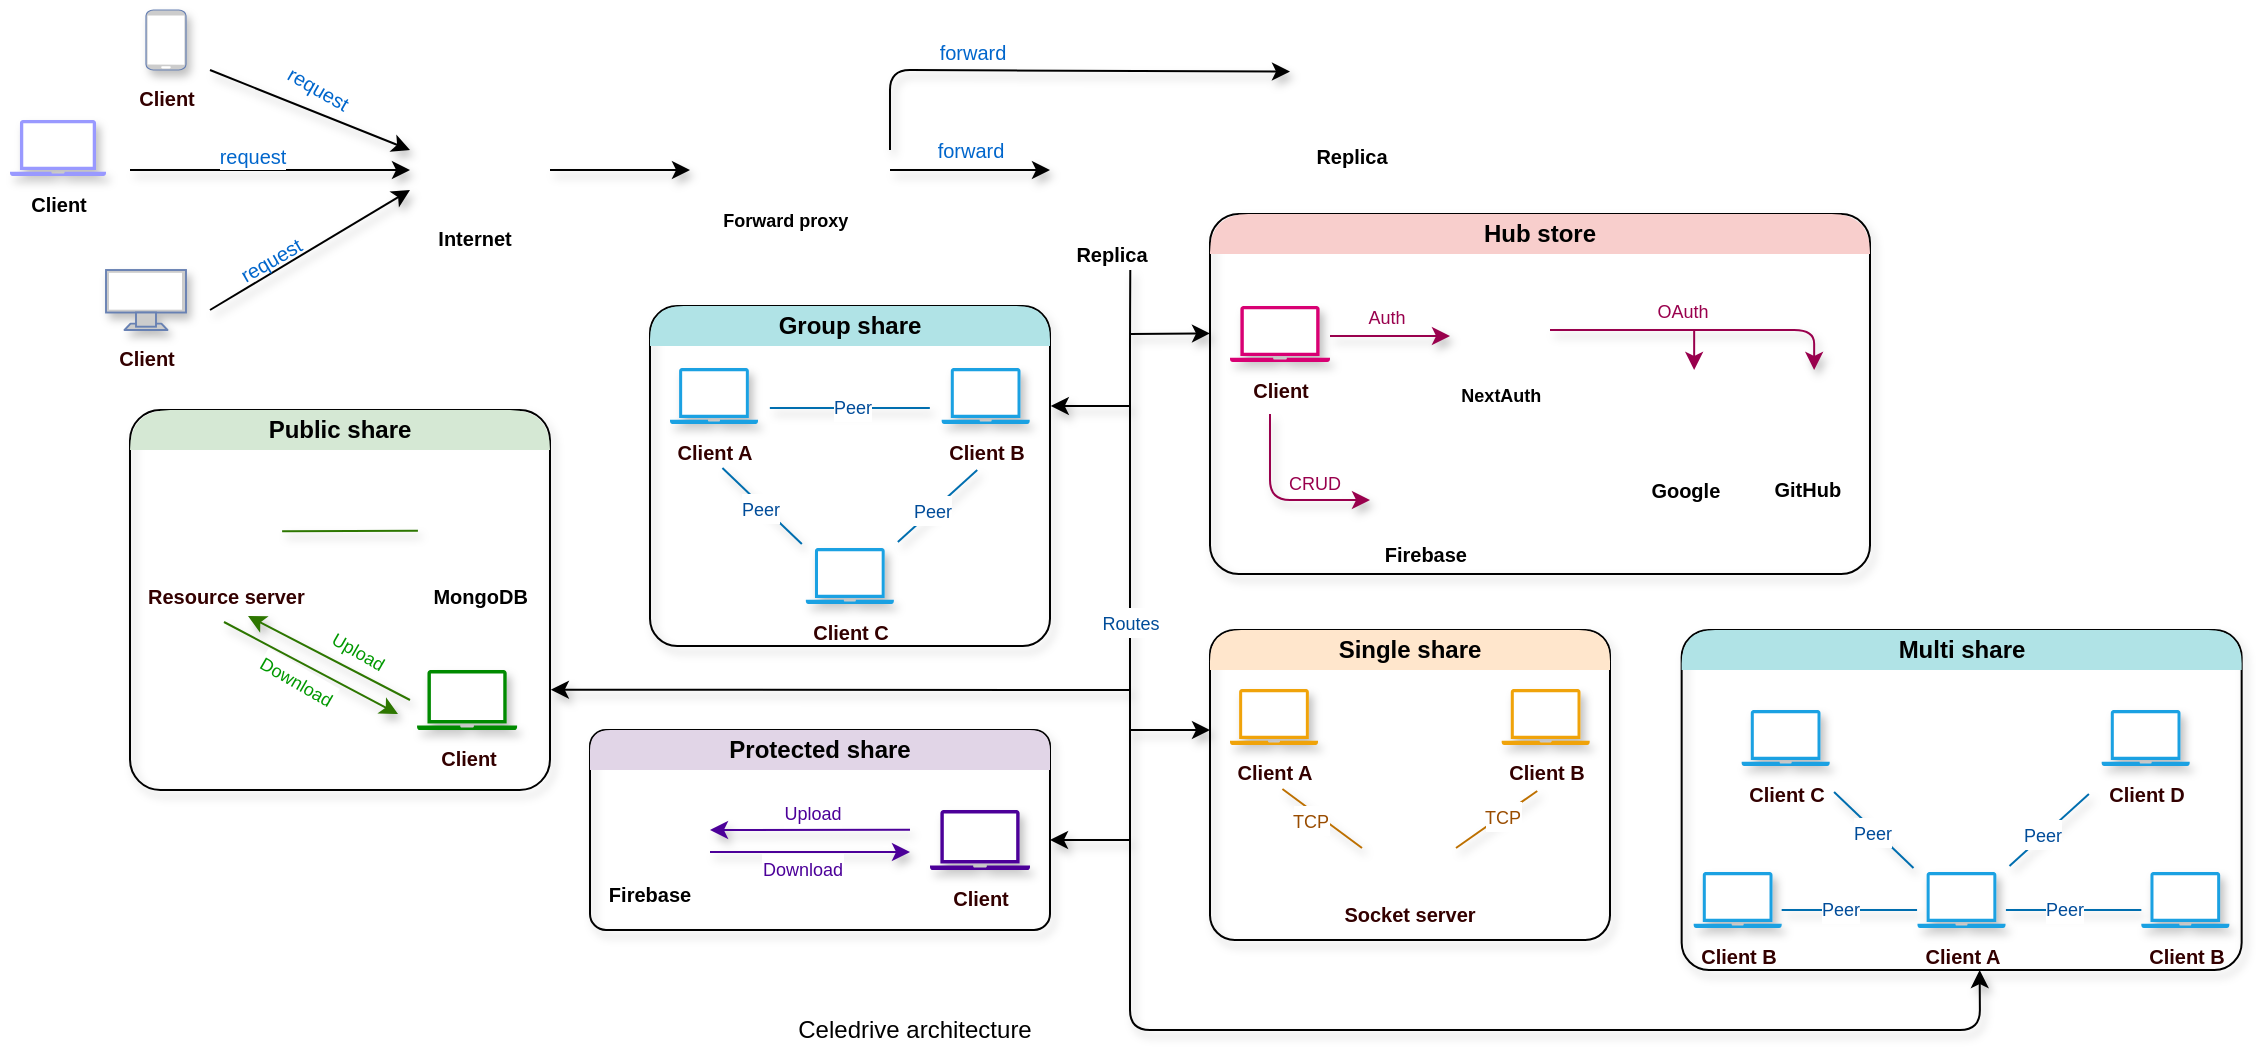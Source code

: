 <mxfile version="24.6.3" type="device">
  <diagram name="Page-1" id="r55egGYTYfPF11YwZ8IX">
    <mxGraphModel dx="1426" dy="785" grid="1" gridSize="10" guides="1" tooltips="1" connect="1" arrows="1" fold="1" page="1" pageScale="1" pageWidth="850" pageHeight="1100" math="0" shadow="0">
      <root>
        <mxCell id="0" />
        <mxCell id="1" parent="0" />
        <mxCell id="8J-j7O59oHdIaS3BFxA8-6" value="&lt;font color=&quot;#330000&quot; style=&quot;font-size: 10px;&quot;&gt;&lt;b&gt;Client&lt;/b&gt;&lt;/font&gt;" style="fontColor=#0066CC;verticalAlign=top;verticalLabelPosition=bottom;labelPosition=center;align=center;html=1;outlineConnect=0;fillColor=#CCCCCC;strokeColor=#6881B3;gradientColor=none;gradientDirection=north;strokeWidth=2;shape=mxgraph.networks.monitor;shadow=1;" parent="1" vertex="1">
          <mxGeometry x="88" y="650" width="40" height="30" as="geometry" />
        </mxCell>
        <mxCell id="8J-j7O59oHdIaS3BFxA8-7" value="" style="endArrow=classic;html=1;rounded=0;shadow=1;" parent="1" edge="1">
          <mxGeometry width="50" height="50" relative="1" as="geometry">
            <mxPoint x="100" y="600" as="sourcePoint" />
            <mxPoint x="240" y="600" as="targetPoint" />
          </mxGeometry>
        </mxCell>
        <mxCell id="8J-j7O59oHdIaS3BFxA8-24" value="&lt;font color=&quot;#0066cc&quot; style=&quot;font-size: 10px;&quot;&gt;request&lt;/font&gt;" style="edgeLabel;html=1;align=center;verticalAlign=middle;resizable=0;points=[];" parent="8J-j7O59oHdIaS3BFxA8-7" vertex="1" connectable="0">
          <mxGeometry x="-0.13" y="7" relative="1" as="geometry">
            <mxPoint as="offset" />
          </mxGeometry>
        </mxCell>
        <mxCell id="8J-j7O59oHdIaS3BFxA8-8" value="&lt;font color=&quot;#330000&quot; style=&quot;font-size: 10px;&quot;&gt;&lt;b&gt;Client&lt;/b&gt;&lt;/font&gt;" style="fontColor=#0066CC;verticalAlign=top;verticalLabelPosition=bottom;labelPosition=center;align=center;html=1;outlineConnect=0;fillColor=#CCCCCC;strokeColor=#6881B3;gradientColor=none;gradientDirection=north;strokeWidth=2;shape=mxgraph.networks.mobile;shadow=1;" parent="1" vertex="1">
          <mxGeometry x="108" y="520" width="20" height="30" as="geometry" />
        </mxCell>
        <mxCell id="8J-j7O59oHdIaS3BFxA8-9" value="" style="endArrow=classic;html=1;rounded=0;shadow=1;" parent="1" edge="1">
          <mxGeometry width="50" height="50" relative="1" as="geometry">
            <mxPoint x="140" y="550" as="sourcePoint" />
            <mxPoint x="240" y="590" as="targetPoint" />
          </mxGeometry>
        </mxCell>
        <mxCell id="8J-j7O59oHdIaS3BFxA8-22" value="&lt;font color=&quot;#0066cc&quot; style=&quot;font-size: 10px;&quot;&gt;request&lt;/font&gt;" style="edgeLabel;html=1;align=center;verticalAlign=middle;resizable=0;points=[];rotation=30;" parent="8J-j7O59oHdIaS3BFxA8-9" vertex="1" connectable="0">
          <mxGeometry x="0.018" y="5" relative="1" as="geometry">
            <mxPoint x="1" y="-7" as="offset" />
          </mxGeometry>
        </mxCell>
        <mxCell id="8J-j7O59oHdIaS3BFxA8-10" value="" style="endArrow=classic;html=1;rounded=0;shadow=1;" parent="1" edge="1">
          <mxGeometry width="50" height="50" relative="1" as="geometry">
            <mxPoint x="140" y="670" as="sourcePoint" />
            <mxPoint x="240" y="610" as="targetPoint" />
          </mxGeometry>
        </mxCell>
        <mxCell id="8J-j7O59oHdIaS3BFxA8-13" value="Internet" style="shape=image;verticalLabelPosition=bottom;labelBackgroundColor=default;verticalAlign=top;aspect=fixed;imageAspect=0;image=https://www.pngkey.com/png/full/450-4500237_internet-icon-world-wide-web-logo-png.png;fontSize=10;fontStyle=1;shadow=1;" parent="1" vertex="1">
          <mxGeometry x="250" y="577" width="45" height="45" as="geometry" />
        </mxCell>
        <mxCell id="8J-j7O59oHdIaS3BFxA8-14" value="" style="endArrow=classic;html=1;rounded=0;shadow=1;" parent="1" edge="1">
          <mxGeometry width="50" height="50" relative="1" as="geometry">
            <mxPoint x="480" y="600" as="sourcePoint" />
            <mxPoint x="560" y="600" as="targetPoint" />
          </mxGeometry>
        </mxCell>
        <mxCell id="8J-j7O59oHdIaS3BFxA8-15" value="" style="endArrow=classic;html=1;rounded=1;shadow=1;entryX=0;entryY=1;entryDx=0;entryDy=0;curved=0;" parent="1" edge="1">
          <mxGeometry width="50" height="50" relative="1" as="geometry">
            <mxPoint x="480" y="590" as="sourcePoint" />
            <mxPoint x="680" y="550.76" as="targetPoint" />
            <Array as="points">
              <mxPoint x="480" y="550" />
            </Array>
          </mxGeometry>
        </mxCell>
        <mxCell id="8J-j7O59oHdIaS3BFxA8-18" value="&lt;font color=&quot;#0066cc&quot; style=&quot;font-size: 10px;&quot;&gt;forward&lt;/font&gt;" style="edgeLabel;html=1;align=center;verticalAlign=middle;resizable=0;points=[];rotation=0;" parent="8J-j7O59oHdIaS3BFxA8-15" vertex="1" connectable="0">
          <mxGeometry x="-0.078" y="-8" relative="1" as="geometry">
            <mxPoint x="-30" y="-18" as="offset" />
          </mxGeometry>
        </mxCell>
        <mxCell id="8J-j7O59oHdIaS3BFxA8-16" value="&lt;font color=&quot;#0066cc&quot; style=&quot;font-size: 10px;&quot;&gt;forward&lt;/font&gt;" style="text;html=1;align=center;verticalAlign=middle;resizable=0;points=[];autosize=1;strokeColor=none;fillColor=none;rotation=0;shadow=1;" parent="1" vertex="1">
          <mxGeometry x="490" y="575" width="60" height="30" as="geometry" />
        </mxCell>
        <mxCell id="8J-j7O59oHdIaS3BFxA8-20" value="Replica" style="shape=image;verticalLabelPosition=bottom;labelBackgroundColor=default;verticalAlign=top;aspect=fixed;imageAspect=0;image=https://img.icons8.com/water-color/100/centralized-network.png;fontSize=10;fontStyle=1;shadow=1;" parent="1" vertex="1">
          <mxGeometry x="680" y="519" width="62" height="62" as="geometry" />
        </mxCell>
        <mxCell id="8J-j7O59oHdIaS3BFxA8-23" value="&lt;font color=&quot;#0066cc&quot; style=&quot;font-size: 10px;&quot;&gt;request&lt;/font&gt;" style="text;html=1;align=center;verticalAlign=middle;resizable=0;points=[];autosize=1;strokeColor=none;fillColor=none;rotation=-30;" parent="1" vertex="1">
          <mxGeometry x="140" y="630" width="60" height="30" as="geometry" />
        </mxCell>
        <mxCell id="8J-j7O59oHdIaS3BFxA8-28" value="" style="endArrow=classic;html=1;rounded=0;shadow=1;" parent="1" edge="1">
          <mxGeometry width="50" height="50" relative="1" as="geometry">
            <mxPoint x="310" y="600" as="sourcePoint" />
            <mxPoint x="380" y="600" as="targetPoint" />
          </mxGeometry>
        </mxCell>
        <mxCell id="8J-j7O59oHdIaS3BFxA8-34" value="&lt;b&gt;&lt;font style=&quot;font-size: 10px;&quot;&gt;Client&lt;/font&gt;&lt;/b&gt;" style="sketch=0;pointerEvents=1;shadow=1;dashed=0;html=1;strokeColor=#9673a6;fillColor=#9999FF;labelPosition=center;verticalLabelPosition=bottom;verticalAlign=top;align=center;outlineConnect=0;shape=mxgraph.veeam2.laptop;rounded=1;fontFamily=Helvetica;fontSize=12;" parent="1" vertex="1">
          <mxGeometry x="40" y="575" width="48" height="28.0" as="geometry" />
        </mxCell>
        <mxCell id="8J-j7O59oHdIaS3BFxA8-55" value="Replica" style="shape=image;verticalLabelPosition=bottom;labelBackgroundColor=default;verticalAlign=top;aspect=fixed;imageAspect=0;image=https://img.icons8.com/water-color/100/centralized-network.png;fontSize=10;fontStyle=1;shadow=1;" parent="1" vertex="1">
          <mxGeometry x="560" y="568" width="62" height="62" as="geometry" />
        </mxCell>
        <mxCell id="8J-j7O59oHdIaS3BFxA8-96" value="" style="group;shadow=1;" parent="1" vertex="1" connectable="0">
          <mxGeometry x="100" y="700" width="220" height="210" as="geometry" />
        </mxCell>
        <mxCell id="8J-j7O59oHdIaS3BFxA8-97" value="" style="rounded=1;whiteSpace=wrap;html=1;strokeColor=default;align=center;verticalAlign=middle;fontFamily=Helvetica;fontSize=12;fontColor=default;fillColor=none;arcSize=8;shadow=1;" parent="8J-j7O59oHdIaS3BFxA8-96" vertex="1">
          <mxGeometry y="20" width="210" height="190" as="geometry" />
        </mxCell>
        <mxCell id="8J-j7O59oHdIaS3BFxA8-98" value="Public share" style="swimlane;whiteSpace=wrap;html=1;rounded=1;dashed=1;strokeColor=none;align=center;verticalAlign=middle;fontFamily=Helvetica;fontSize=12;fillColor=#d5e8d4;arcSize=50;startSize=20;shadow=0;" parent="8J-j7O59oHdIaS3BFxA8-96" vertex="1">
          <mxGeometry y="20" width="210" height="40" as="geometry">
            <mxRectangle width="150" height="30" as="alternateBounds" />
          </mxGeometry>
        </mxCell>
        <mxCell id="8J-j7O59oHdIaS3BFxA8-100" value="Resource server" style="shape=image;verticalLabelPosition=bottom;labelBackgroundColor=default;verticalAlign=top;aspect=fixed;imageAspect=0;image=https://cdn.freebiesupply.com/logos/large/2x/nodejs-icon-logo-png-transparent.png;shadow=1;fontStyle=1;fontSize=10;fontColor=#330000;" parent="8J-j7O59oHdIaS3BFxA8-96" vertex="1">
          <mxGeometry x="29.998" y="60.96" width="36.375" height="40.042" as="geometry" />
        </mxCell>
        <mxCell id="8J-j7O59oHdIaS3BFxA8-120" value="MongoDB" style="shape=image;verticalLabelPosition=bottom;labelBackgroundColor=default;verticalAlign=top;aspect=fixed;imageAspect=0;image=https://logicabeans.com/wp-content/uploads/2022/08/MongoDB.png;shadow=1;fontStyle=1;fontSize=10;" parent="8J-j7O59oHdIaS3BFxA8-96" vertex="1">
          <mxGeometry x="157.08" y="60.48" width="36.46" height="40.52" as="geometry" />
        </mxCell>
        <mxCell id="8J-j7O59oHdIaS3BFxA8-102" value="" style="endArrow=none;html=1;rounded=0;fontFamily=Helvetica;fontSize=12;fontColor=default;fillColor=#60a917;strokeColor=#2D7600;shadow=1;startArrow=classic;startFill=1;" parent="8J-j7O59oHdIaS3BFxA8-96" edge="1">
          <mxGeometry width="50" height="50" relative="1" as="geometry">
            <mxPoint x="134" y="172" as="sourcePoint" />
            <mxPoint x="47" y="126" as="targetPoint" />
          </mxGeometry>
        </mxCell>
        <mxCell id="8J-j7O59oHdIaS3BFxA8-103" value="&lt;font color=&quot;#009900&quot; style=&quot;font-size: 9px;&quot;&gt;Download&lt;/font&gt;" style="edgeLabel;html=1;align=center;verticalAlign=middle;resizable=0;points=[];rounded=1;dashed=1;strokeColor=default;fontFamily=Helvetica;fontSize=12;fontColor=default;fillColor=none;rotation=30;" parent="8J-j7O59oHdIaS3BFxA8-102" vertex="1" connectable="0">
          <mxGeometry x="0.123" relative="1" as="geometry">
            <mxPoint x="-2" y="9" as="offset" />
          </mxGeometry>
        </mxCell>
        <mxCell id="8J-j7O59oHdIaS3BFxA8-101" value="&lt;font color=&quot;#330000&quot; style=&quot;font-size: 10px;&quot;&gt;&lt;b&gt;Client&lt;/b&gt;&lt;/font&gt;" style="sketch=0;pointerEvents=1;shadow=1;html=1;strokeColor=#005700;fillColor=#008a00;labelPosition=center;verticalLabelPosition=bottom;verticalAlign=top;align=center;outlineConnect=0;shape=mxgraph.veeam2.laptop;rounded=1;fontFamily=Helvetica;fontSize=12;fontColor=#ffffff;" parent="8J-j7O59oHdIaS3BFxA8-96" vertex="1">
          <mxGeometry x="143.54" y="150" width="50" height="30" as="geometry" />
        </mxCell>
        <mxCell id="8J-j7O59oHdIaS3BFxA8-123" value="" style="endArrow=classic;html=1;rounded=0;fontFamily=Helvetica;fontSize=12;fontColor=default;fillColor=#60a917;strokeColor=#2D7600;shadow=1;endFill=1;" parent="8J-j7O59oHdIaS3BFxA8-96" edge="1">
          <mxGeometry width="50" height="50" relative="1" as="geometry">
            <mxPoint x="140" y="165" as="sourcePoint" />
            <mxPoint x="59" y="123" as="targetPoint" />
          </mxGeometry>
        </mxCell>
        <mxCell id="8J-j7O59oHdIaS3BFxA8-125" value="&lt;font style=&quot;font-size: 9px;&quot; color=&quot;#009900&quot;&gt;Upload&lt;/font&gt;" style="edgeLabel;html=1;align=center;verticalAlign=middle;resizable=0;points=[];rounded=1;dashed=1;strokeColor=default;fontFamily=Helvetica;fontSize=12;fontColor=default;fillColor=none;rotation=30;" parent="8J-j7O59oHdIaS3BFxA8-123" vertex="1" connectable="0">
          <mxGeometry x="0.119" y="-5" relative="1" as="geometry">
            <mxPoint x="17" y="3" as="offset" />
          </mxGeometry>
        </mxCell>
        <mxCell id="8J-j7O59oHdIaS3BFxA8-104" value="" style="endArrow=none;html=1;rounded=0;fontFamily=Helvetica;fontSize=12;fontColor=default;fillColor=#60a917;strokeColor=#2D7600;shadow=1;" parent="8J-j7O59oHdIaS3BFxA8-96" edge="1">
          <mxGeometry width="50" height="50" relative="1" as="geometry">
            <mxPoint x="76.05" y="80.6" as="sourcePoint" />
            <mxPoint x="143.96" y="80.32" as="targetPoint" />
            <Array as="points" />
          </mxGeometry>
        </mxCell>
        <mxCell id="8J-j7O59oHdIaS3BFxA8-87" value="" style="rounded=1;whiteSpace=wrap;html=1;strokeColor=default;align=center;verticalAlign=middle;fontFamily=Helvetica;fontSize=12;fontColor=default;fillColor=none;arcSize=8;shadow=1;" parent="1" vertex="1">
          <mxGeometry x="640" y="622" width="330" height="180" as="geometry" />
        </mxCell>
        <mxCell id="8J-j7O59oHdIaS3BFxA8-88" value="Hub store" style="swimlane;whiteSpace=wrap;html=1;rounded=1;dashed=1;strokeColor=none;align=center;verticalAlign=middle;fontFamily=Helvetica;fontSize=12;fillColor=#f8cecc;arcSize=32;startSize=20;shadow=0;" parent="1" vertex="1">
          <mxGeometry x="640" y="622" width="330" height="40" as="geometry">
            <mxRectangle width="150" height="30" as="alternateBounds" />
          </mxGeometry>
        </mxCell>
        <mxCell id="8J-j7O59oHdIaS3BFxA8-89" value="&lt;font color=&quot;#330000&quot; style=&quot;font-size: 10px;&quot;&gt;&lt;b&gt;Client&lt;/b&gt;&lt;/font&gt;" style="sketch=0;pointerEvents=1;shadow=1;dashed=0;html=1;strokeColor=#A50040;fillColor=#d80073;labelPosition=center;verticalLabelPosition=bottom;verticalAlign=top;align=center;outlineConnect=0;shape=mxgraph.veeam2.laptop;rounded=1;fontFamily=Helvetica;fontSize=12;fontColor=#ffffff;" parent="1" vertex="1">
          <mxGeometry x="650" y="668" width="50" height="28" as="geometry" />
        </mxCell>
        <mxCell id="8J-j7O59oHdIaS3BFxA8-48" value="" style="rounded=1;whiteSpace=wrap;html=1;strokeColor=default;align=center;verticalAlign=middle;fontFamily=Helvetica;fontSize=12;fontColor=default;fillColor=none;arcSize=8;shadow=1;" parent="1" vertex="1">
          <mxGeometry x="360" y="668" width="200" height="170" as="geometry" />
        </mxCell>
        <mxCell id="8J-j7O59oHdIaS3BFxA8-49" value="Group share" style="swimlane;whiteSpace=wrap;html=1;rounded=1;dashed=1;strokeColor=none;align=center;verticalAlign=middle;fontFamily=Helvetica;fontSize=12;fillColor=#b0e3e6;arcSize=28;startSize=20;shadow=0;" parent="1" vertex="1">
          <mxGeometry x="360" y="668" width="200" height="40" as="geometry" />
        </mxCell>
        <mxCell id="8J-j7O59oHdIaS3BFxA8-50" value="&lt;font color=&quot;#330000&quot; style=&quot;font-size: 10px;&quot;&gt;&lt;b&gt;Client A&lt;/b&gt;&lt;/font&gt;" style="sketch=0;pointerEvents=1;shadow=1;dashed=0;html=1;strokeColor=#006EAF;fillColor=#1ba1e2;labelPosition=center;verticalLabelPosition=bottom;verticalAlign=top;align=center;outlineConnect=0;shape=mxgraph.veeam2.laptop;rounded=1;fontFamily=Helvetica;fontSize=12;fontColor=#ffffff;" parent="1" vertex="1">
          <mxGeometry x="370" y="699" width="44" height="28.0" as="geometry" />
        </mxCell>
        <mxCell id="8J-j7O59oHdIaS3BFxA8-52" value="&lt;font color=&quot;#330000&quot; style=&quot;font-size: 10px;&quot;&gt;&lt;b style=&quot;&quot;&gt;Client B&lt;/b&gt;&lt;/font&gt;" style="sketch=0;pointerEvents=1;shadow=1;html=1;strokeColor=#006EAF;fillColor=#1ba1e2;labelPosition=center;verticalLabelPosition=bottom;verticalAlign=top;align=center;outlineConnect=0;shape=mxgraph.veeam2.laptop;rounded=1;fontFamily=Helvetica;fontSize=12;fontColor=#ffffff;" parent="1" vertex="1">
          <mxGeometry x="505.833" y="699" width="44" height="28.0" as="geometry" />
        </mxCell>
        <mxCell id="8J-j7O59oHdIaS3BFxA8-53" value="" style="endArrow=none;html=1;rounded=0;fontFamily=Helvetica;fontSize=12;fontColor=default;fillColor=#1ba1e2;strokeColor=#006EAF;shadow=1;" parent="1" edge="1">
          <mxGeometry width="50" height="50" relative="1" as="geometry">
            <mxPoint x="483.92" y="786" as="sourcePoint" />
            <mxPoint x="523.627" y="750" as="targetPoint" />
          </mxGeometry>
        </mxCell>
        <mxCell id="8J-j7O59oHdIaS3BFxA8-68" value="&lt;font color=&quot;#004c99&quot; style=&quot;font-size: 9px;&quot;&gt;Peer&lt;/font&gt;" style="edgeLabel;html=1;align=center;verticalAlign=middle;resizable=0;points=[];rounded=1;dashed=1;strokeColor=default;fontFamily=Helvetica;fontSize=12;fontColor=default;fillColor=none;" parent="8J-j7O59oHdIaS3BFxA8-53" vertex="1" connectable="0">
          <mxGeometry x="-0.137" y="1" relative="1" as="geometry">
            <mxPoint as="offset" />
          </mxGeometry>
        </mxCell>
        <mxCell id="8J-j7O59oHdIaS3BFxA8-54" value="" style="endArrow=none;html=1;rounded=0;fontFamily=Helvetica;fontSize=12;fontColor=default;fillColor=#1ba1e2;strokeColor=#006EAF;shadow=1;" parent="1" edge="1">
          <mxGeometry width="50" height="50" relative="1" as="geometry">
            <mxPoint x="435.92" y="787" as="sourcePoint" />
            <mxPoint x="396.21" y="749" as="targetPoint" />
          </mxGeometry>
        </mxCell>
        <mxCell id="8J-j7O59oHdIaS3BFxA8-67" value="&lt;font color=&quot;#004c99&quot; style=&quot;font-size: 9px;&quot;&gt;Peer&lt;/font&gt;" style="edgeLabel;html=1;align=center;verticalAlign=middle;resizable=0;points=[];rounded=1;dashed=1;strokeColor=default;fontFamily=Helvetica;fontSize=12;fontColor=default;fillColor=none;" parent="8J-j7O59oHdIaS3BFxA8-54" vertex="1" connectable="0">
          <mxGeometry x="0.023" y="1" relative="1" as="geometry">
            <mxPoint as="offset" />
          </mxGeometry>
        </mxCell>
        <mxCell id="8J-j7O59oHdIaS3BFxA8-61" value="&lt;font color=&quot;#330000&quot; style=&quot;font-size: 10px;&quot;&gt;&lt;b&gt;Client C&lt;/b&gt;&lt;/font&gt;" style="sketch=0;pointerEvents=1;shadow=1;dashed=0;html=1;strokeColor=#006EAF;fillColor=#1ba1e2;labelPosition=center;verticalLabelPosition=bottom;verticalAlign=top;align=center;outlineConnect=0;shape=mxgraph.veeam2.laptop;rounded=1;fontFamily=Helvetica;fontSize=12;fontColor=#ffffff;" parent="1" vertex="1">
          <mxGeometry x="437.92" y="789" width="44" height="28.0" as="geometry" />
        </mxCell>
        <mxCell id="8J-j7O59oHdIaS3BFxA8-62" value="" style="endArrow=none;html=1;rounded=0;fontFamily=Helvetica;fontSize=12;fontColor=default;fillColor=#1ba1e2;strokeColor=#006EAF;shadow=1;" parent="1" edge="1">
          <mxGeometry width="50" height="50" relative="1" as="geometry">
            <mxPoint x="499.92" y="719" as="sourcePoint" />
            <mxPoint x="419.92" y="719" as="targetPoint" />
          </mxGeometry>
        </mxCell>
        <mxCell id="8J-j7O59oHdIaS3BFxA8-69" value="" style="edgeLabel;html=1;align=center;verticalAlign=middle;resizable=0;points=[];rounded=1;dashed=1;strokeColor=default;fontFamily=Helvetica;fontSize=12;fontColor=default;fillColor=none;" parent="8J-j7O59oHdIaS3BFxA8-62" vertex="1" connectable="0">
          <mxGeometry x="-0.011" y="-1" relative="1" as="geometry">
            <mxPoint as="offset" />
          </mxGeometry>
        </mxCell>
        <mxCell id="8J-j7O59oHdIaS3BFxA8-70" value="&lt;font color=&quot;#004c99&quot; style=&quot;font-size: 9px;&quot;&gt;Peer&lt;/font&gt;" style="edgeLabel;html=1;align=center;verticalAlign=middle;resizable=0;points=[];rounded=1;dashed=1;strokeColor=default;fontFamily=Helvetica;fontSize=12;fontColor=default;fillColor=none;" parent="8J-j7O59oHdIaS3BFxA8-62" vertex="1" connectable="0">
          <mxGeometry x="-0.063" y="-1" relative="1" as="geometry">
            <mxPoint x="-2" as="offset" />
          </mxGeometry>
        </mxCell>
        <mxCell id="8J-j7O59oHdIaS3BFxA8-165" value="" style="edgeLabel;html=1;align=center;verticalAlign=middle;resizable=0;points=[];rounded=1;dashed=1;strokeColor=default;fontFamily=Helvetica;fontSize=12;fontColor=default;fillColor=none;" parent="8J-j7O59oHdIaS3BFxA8-62" vertex="1" connectable="0">
          <mxGeometry x="0.055" y="-1" relative="1" as="geometry">
            <mxPoint as="offset" />
          </mxGeometry>
        </mxCell>
        <mxCell id="8J-j7O59oHdIaS3BFxA8-139" value="" style="endArrow=classic;html=1;rounded=1;fontFamily=Helvetica;fontSize=12;fontColor=default;curved=0;shadow=1;entryX=0.5;entryY=1;entryDx=0;entryDy=0;" parent="1" edge="1">
          <mxGeometry width="50" height="50" relative="1" as="geometry">
            <mxPoint x="600.14" y="650" as="sourcePoint" />
            <mxPoint x="1024.83" y="1000" as="targetPoint" />
            <Array as="points">
              <mxPoint x="600" y="680" />
              <mxPoint x="600" y="1030" />
              <mxPoint x="1025" y="1030" />
            </Array>
          </mxGeometry>
        </mxCell>
        <mxCell id="8J-j7O59oHdIaS3BFxA8-142" value="&lt;font color=&quot;#004c99&quot; style=&quot;font-size: 9px;&quot;&gt;Routes&lt;/font&gt;" style="edgeLabel;html=1;align=center;verticalAlign=middle;resizable=0;points=[];rounded=1;dashed=1;strokeColor=default;fontFamily=Helvetica;fontSize=12;fontColor=default;fillColor=none;" parent="8J-j7O59oHdIaS3BFxA8-139" vertex="1" connectable="0">
          <mxGeometry x="-0.202" y="-5" relative="1" as="geometry">
            <mxPoint x="5" y="-157" as="offset" />
          </mxGeometry>
        </mxCell>
        <mxCell id="8J-j7O59oHdIaS3BFxA8-127" value="" style="rounded=1;whiteSpace=wrap;html=1;strokeColor=default;align=center;verticalAlign=middle;fontFamily=Helvetica;fontSize=12;fontColor=default;fillColor=none;arcSize=8;shadow=1;" parent="1" vertex="1">
          <mxGeometry x="330" y="880" width="230" height="100" as="geometry" />
        </mxCell>
        <mxCell id="8J-j7O59oHdIaS3BFxA8-128" value="Protected share" style="swimlane;whiteSpace=wrap;html=1;rounded=1;dashed=1;strokeColor=none;align=center;verticalAlign=middle;fontFamily=Helvetica;fontSize=12;fillColor=#e1d5e7;arcSize=17;startSize=20;shadow=0;" parent="1" vertex="1">
          <mxGeometry x="330" y="880" width="230" height="40" as="geometry">
            <mxRectangle width="150" height="30" as="alternateBounds" />
          </mxGeometry>
        </mxCell>
        <mxCell id="8J-j7O59oHdIaS3BFxA8-131" value="" style="endArrow=classic;html=1;rounded=0;fontFamily=Helvetica;fontSize=12;fontColor=default;fillColor=#60a917;strokeColor=#4C0099;shadow=1;startArrow=none;startFill=0;endFill=1;" parent="1" edge="1">
          <mxGeometry width="50" height="50" relative="1" as="geometry">
            <mxPoint x="490" y="929.82" as="sourcePoint" />
            <mxPoint x="390" y="930" as="targetPoint" />
          </mxGeometry>
        </mxCell>
        <mxCell id="8J-j7O59oHdIaS3BFxA8-132" value="&lt;font color=&quot;#4c0099&quot; style=&quot;font-size: 9px;&quot;&gt;Upload&lt;/font&gt;" style="edgeLabel;html=1;align=center;verticalAlign=middle;resizable=0;points=[];rounded=1;dashed=1;strokeColor=default;fontFamily=Helvetica;fontSize=12;fontColor=default;fillColor=none;rotation=0;" parent="8J-j7O59oHdIaS3BFxA8-131" vertex="1" connectable="0">
          <mxGeometry x="0.123" relative="1" as="geometry">
            <mxPoint x="7" y="-9" as="offset" />
          </mxGeometry>
        </mxCell>
        <mxCell id="8J-j7O59oHdIaS3BFxA8-134" value="" style="endArrow=none;html=1;rounded=0;fontFamily=Helvetica;fontSize=12;fontColor=default;fillColor=#60a917;strokeColor=#4C0099;shadow=1;endFill=0;startArrow=classic;startFill=1;" parent="1" edge="1">
          <mxGeometry width="50" height="50" relative="1" as="geometry">
            <mxPoint x="490" y="941" as="sourcePoint" />
            <mxPoint x="390" y="941" as="targetPoint" />
          </mxGeometry>
        </mxCell>
        <mxCell id="8J-j7O59oHdIaS3BFxA8-135" value="&lt;font color=&quot;#4c0099&quot; style=&quot;font-size: 9px;&quot;&gt;Download&lt;/font&gt;" style="edgeLabel;html=1;align=center;verticalAlign=middle;resizable=0;points=[];rounded=1;dashed=1;strokeColor=default;fontFamily=Helvetica;fontSize=12;fontColor=default;fillColor=none;rotation=0;" parent="8J-j7O59oHdIaS3BFxA8-134" vertex="1" connectable="0">
          <mxGeometry x="0.119" y="-5" relative="1" as="geometry">
            <mxPoint x="2" y="13" as="offset" />
          </mxGeometry>
        </mxCell>
        <mxCell id="8J-j7O59oHdIaS3BFxA8-138" value="Firebase" style="shape=image;verticalLabelPosition=bottom;labelBackgroundColor=default;verticalAlign=top;aspect=fixed;imageAspect=0;image=https://assets-global.website-files.com/631ec5866e474e5b101f6a41/6596996b5c4dca1a76a21e8a_Firebase.png;fontStyle=1;fontSize=10;shadow=1;" parent="1" vertex="1">
          <mxGeometry x="340" y="910" width="40" height="40" as="geometry" />
        </mxCell>
        <mxCell id="8J-j7O59oHdIaS3BFxA8-130" value="&lt;font color=&quot;#330000&quot; style=&quot;font-size: 10px;&quot;&gt;&lt;b&gt;Client&lt;/b&gt;&lt;/font&gt;" style="sketch=0;pointerEvents=1;shadow=1;html=1;strokeColor=none;fillColor=#4C0099;labelPosition=center;verticalLabelPosition=bottom;verticalAlign=top;align=center;outlineConnect=0;shape=mxgraph.veeam2.laptop;rounded=1;fontFamily=Helvetica;fontSize=12;fontColor=#ffffff;" parent="1" vertex="1">
          <mxGeometry x="500" y="920" width="50" height="30" as="geometry" />
        </mxCell>
        <mxCell id="8J-j7O59oHdIaS3BFxA8-141" value="" style="endArrow=classic;html=1;rounded=0;fontFamily=Helvetica;fontSize=12;fontColor=default;shadow=1;entryX=1.002;entryY=0.736;entryDx=0;entryDy=0;entryPerimeter=0;" parent="1" target="8J-j7O59oHdIaS3BFxA8-97" edge="1">
          <mxGeometry width="50" height="50" relative="1" as="geometry">
            <mxPoint x="600" y="860" as="sourcePoint" />
            <mxPoint x="279" y="860" as="targetPoint" />
          </mxGeometry>
        </mxCell>
        <mxCell id="8J-j7O59oHdIaS3BFxA8-33" value="" style="rounded=1;whiteSpace=wrap;html=1;strokeColor=default;align=center;verticalAlign=middle;fontFamily=Helvetica;fontSize=12;fontColor=default;fillColor=none;arcSize=8;shadow=1;" parent="1" vertex="1">
          <mxGeometry x="640" y="830" width="200" height="155" as="geometry" />
        </mxCell>
        <mxCell id="8J-j7O59oHdIaS3BFxA8-43" value="Single share" style="swimlane;whiteSpace=wrap;html=1;rounded=1;dashed=1;strokeColor=none;align=center;verticalAlign=middle;fontFamily=Helvetica;fontSize=12;fillColor=#ffe6cc;arcSize=26;startSize=20;shadow=0;" parent="1" vertex="1">
          <mxGeometry x="640" y="830" width="200" height="40" as="geometry">
            <mxRectangle width="150" height="30" as="alternateBounds" />
          </mxGeometry>
        </mxCell>
        <mxCell id="8J-j7O59oHdIaS3BFxA8-40" value="&lt;font color=&quot;#330000&quot; style=&quot;font-size: 10px;&quot;&gt;&lt;b&gt;Client A&lt;/b&gt;&lt;/font&gt;" style="sketch=0;pointerEvents=1;shadow=1;dashed=0;html=1;strokeColor=#BD7000;fillColor=#f0a30a;labelPosition=center;verticalLabelPosition=bottom;verticalAlign=top;align=center;outlineConnect=0;shape=mxgraph.veeam2.laptop;rounded=1;fontFamily=Helvetica;fontSize=12;fontColor=#000000;" parent="1" vertex="1">
          <mxGeometry x="650" y="859.48" width="44" height="28.0" as="geometry" />
        </mxCell>
        <mxCell id="8J-j7O59oHdIaS3BFxA8-42" value="Socket server" style="shape=image;verticalLabelPosition=bottom;labelBackgroundColor=default;verticalAlign=top;aspect=fixed;imageAspect=0;image=https://cdn.freebiesupply.com/logos/large/2x/nodejs-icon-logo-png-transparent.png;shadow=1;fontStyle=1;fontSize=10;fontColor=#330000;imageBackground=none;" parent="1" vertex="1">
          <mxGeometry x="721.808" y="920" width="36.375" height="40.042" as="geometry" />
        </mxCell>
        <mxCell id="8J-j7O59oHdIaS3BFxA8-39" value="&lt;font color=&quot;#330000&quot; style=&quot;font-size: 10px;&quot;&gt;&lt;b&gt;Client B&lt;/b&gt;&lt;/font&gt;" style="sketch=0;pointerEvents=1;shadow=1;html=1;strokeColor=#BD7000;fillColor=#f0a30a;labelPosition=center;verticalLabelPosition=bottom;verticalAlign=top;align=center;outlineConnect=0;shape=mxgraph.veeam2.laptop;rounded=1;fontFamily=Helvetica;fontSize=12;fontColor=#000000;" parent="1" vertex="1">
          <mxGeometry x="785.833" y="859.48" width="44" height="28.0" as="geometry" />
        </mxCell>
        <mxCell id="8J-j7O59oHdIaS3BFxA8-45" value="" style="endArrow=none;html=1;rounded=0;fontFamily=Helvetica;fontSize=12;fontColor=default;fillColor=#f0a30a;strokeColor=#BD7000;shadow=1;" parent="1" edge="1">
          <mxGeometry width="50" height="50" relative="1" as="geometry">
            <mxPoint x="763" y="939" as="sourcePoint" />
            <mxPoint x="803.627" y="910.48" as="targetPoint" />
          </mxGeometry>
        </mxCell>
        <mxCell id="8J-j7O59oHdIaS3BFxA8-63" value="&lt;font color=&quot;#994c00&quot; style=&quot;font-size: 9px;&quot;&gt;TCP&lt;/font&gt;" style="edgeLabel;html=1;align=center;verticalAlign=middle;resizable=0;points=[];rounded=1;dashed=1;strokeColor=default;fontFamily=Helvetica;fontSize=12;fontColor=default;fillColor=none;" parent="8J-j7O59oHdIaS3BFxA8-45" vertex="1" connectable="0">
          <mxGeometry x="0.123" relative="1" as="geometry">
            <mxPoint as="offset" />
          </mxGeometry>
        </mxCell>
        <mxCell id="8J-j7O59oHdIaS3BFxA8-46" value="" style="endArrow=none;html=1;rounded=0;fontFamily=Helvetica;fontSize=12;fontColor=default;fillColor=#f0a30a;strokeColor=#BD7000;shadow=1;" parent="1" edge="1">
          <mxGeometry width="50" height="50" relative="1" as="geometry">
            <mxPoint x="716" y="939" as="sourcePoint" />
            <mxPoint x="676.21" y="909.48" as="targetPoint" />
          </mxGeometry>
        </mxCell>
        <mxCell id="8J-j7O59oHdIaS3BFxA8-66" value="&lt;font color=&quot;#994c00&quot; style=&quot;font-size: 9px;&quot;&gt;TCP&lt;/font&gt;" style="edgeLabel;html=1;align=center;verticalAlign=middle;resizable=0;points=[];rounded=1;dashed=1;strokeColor=default;fontFamily=Helvetica;fontSize=12;fontColor=default;fillColor=none;" parent="8J-j7O59oHdIaS3BFxA8-46" vertex="1" connectable="0">
          <mxGeometry x="-0.115" y="-1" relative="1" as="geometry">
            <mxPoint x="-9" as="offset" />
          </mxGeometry>
        </mxCell>
        <mxCell id="8J-j7O59oHdIaS3BFxA8-149" value="" style="endArrow=classic;html=1;rounded=1;fontFamily=Helvetica;fontSize=12;fontColor=default;strokeColor=#99004D;curved=0;shadow=1;" parent="1" edge="1">
          <mxGeometry width="50" height="50" relative="1" as="geometry">
            <mxPoint x="700" y="683" as="sourcePoint" />
            <mxPoint x="760" y="683" as="targetPoint" />
            <Array as="points">
              <mxPoint x="700.11" y="683" />
            </Array>
          </mxGeometry>
        </mxCell>
        <mxCell id="8J-j7O59oHdIaS3BFxA8-150" value="&lt;font color=&quot;#99004d&quot; style=&quot;font-size: 9px;&quot;&gt;Auth&lt;/font&gt;" style="edgeLabel;html=1;align=center;verticalAlign=middle;resizable=0;points=[];rounded=1;dashed=1;strokeColor=default;fontFamily=Helvetica;fontSize=12;fontColor=default;fillColor=none;" parent="8J-j7O59oHdIaS3BFxA8-149" vertex="1" connectable="0">
          <mxGeometry x="-0.263" relative="1" as="geometry">
            <mxPoint x="6" y="-10" as="offset" />
          </mxGeometry>
        </mxCell>
        <mxCell id="8J-j7O59oHdIaS3BFxA8-152" value="" style="endArrow=classic;html=1;rounded=1;fontFamily=Helvetica;fontSize=12;fontColor=default;strokeColor=#99004D;curved=0;shadow=1;" parent="1" edge="1">
          <mxGeometry width="50" height="50" relative="1" as="geometry">
            <mxPoint x="670" y="722" as="sourcePoint" />
            <mxPoint x="720" y="765" as="targetPoint" />
            <Array as="points">
              <mxPoint x="670" y="765" />
            </Array>
          </mxGeometry>
        </mxCell>
        <mxCell id="8J-j7O59oHdIaS3BFxA8-153" value="&lt;font color=&quot;#99004d&quot; style=&quot;font-size: 9px;&quot;&gt;CRUD&lt;/font&gt;" style="edgeLabel;html=1;align=center;verticalAlign=middle;resizable=0;points=[];rounded=1;dashed=1;strokeColor=default;fontFamily=Helvetica;fontSize=12;fontColor=default;fillColor=none;" parent="8J-j7O59oHdIaS3BFxA8-152" vertex="1" connectable="0">
          <mxGeometry x="0.393" y="-1" relative="1" as="geometry">
            <mxPoint y="-10" as="offset" />
          </mxGeometry>
        </mxCell>
        <mxCell id="8J-j7O59oHdIaS3BFxA8-154" value="" style="endArrow=classic;html=1;rounded=1;fontFamily=Helvetica;fontSize=12;fontColor=default;curved=0;strokeColor=#99004D;shadow=1;" parent="1" edge="1">
          <mxGeometry width="50" height="50" relative="1" as="geometry">
            <mxPoint x="810" y="680" as="sourcePoint" />
            <mxPoint x="942.08" y="700" as="targetPoint" />
            <Array as="points">
              <mxPoint x="942.08" y="680" />
            </Array>
          </mxGeometry>
        </mxCell>
        <mxCell id="8J-j7O59oHdIaS3BFxA8-155" value="&lt;font color=&quot;#99004d&quot; style=&quot;font-size: 9px;&quot;&gt;OAuth&lt;/font&gt;" style="edgeLabel;html=1;align=center;verticalAlign=middle;resizable=0;points=[];rounded=1;dashed=1;strokeColor=default;fontFamily=Helvetica;fontSize=12;fontColor=default;fillColor=none;" parent="8J-j7O59oHdIaS3BFxA8-154" vertex="1" connectable="0">
          <mxGeometry x="-0.174" relative="1" as="geometry">
            <mxPoint x="3" y="-10" as="offset" />
          </mxGeometry>
        </mxCell>
        <mxCell id="8J-j7O59oHdIaS3BFxA8-156" value="GitHub" style="shape=image;verticalLabelPosition=bottom;labelBackgroundColor=default;verticalAlign=top;aspect=fixed;imageAspect=0;image=https://pngimg.com/uploads/github/github_PNG40.png;clipPath=inset(5.33% 11.33% 13.33% 5.67%);shadow=1;fontSize=10;fontStyle=1" parent="1" vertex="1">
          <mxGeometry x="920" y="710.5" width="37.84" height="37.08" as="geometry" />
        </mxCell>
        <mxCell id="8J-j7O59oHdIaS3BFxA8-157" value="Google" style="shape=image;verticalLabelPosition=bottom;labelBackgroundColor=default;verticalAlign=top;aspect=fixed;imageAspect=0;image=https://static-00.iconduck.com/assets.00/google-icon-2048x2048-czn3g8x8.png;shadow=1;fontStyle=1;fontSize=10;" parent="1" vertex="1">
          <mxGeometry x="860" y="712" width="35.83" height="35.83" as="geometry" />
        </mxCell>
        <mxCell id="8J-j7O59oHdIaS3BFxA8-159" value="" style="endArrow=classic;html=1;rounded=0;fontFamily=Helvetica;fontSize=12;fontColor=default;strokeColor=#99004D;" parent="1" edge="1">
          <mxGeometry width="50" height="50" relative="1" as="geometry">
            <mxPoint x="882.08" y="680" as="sourcePoint" />
            <mxPoint x="882.08" y="700" as="targetPoint" />
          </mxGeometry>
        </mxCell>
        <mxCell id="8J-j7O59oHdIaS3BFxA8-143" value="" style="endArrow=classic;html=1;rounded=0;fontFamily=Helvetica;fontSize=12;fontColor=default;shadow=1;entryX=1.002;entryY=0.294;entryDx=0;entryDy=0;entryPerimeter=0;" parent="1" target="8J-j7O59oHdIaS3BFxA8-48" edge="1">
          <mxGeometry width="50" height="50" relative="1" as="geometry">
            <mxPoint x="600" y="718" as="sourcePoint" />
            <mxPoint x="520" y="710" as="targetPoint" />
          </mxGeometry>
        </mxCell>
        <mxCell id="8J-j7O59oHdIaS3BFxA8-162" value="" style="endArrow=classic;html=1;rounded=0;fontFamily=Helvetica;fontSize=12;fontColor=default;shadow=1;" parent="1" edge="1">
          <mxGeometry width="50" height="50" relative="1" as="geometry">
            <mxPoint x="600" y="880" as="sourcePoint" />
            <mxPoint x="640" y="880" as="targetPoint" />
          </mxGeometry>
        </mxCell>
        <mxCell id="8J-j7O59oHdIaS3BFxA8-163" value="" style="endArrow=classic;html=1;rounded=0;fontFamily=Helvetica;fontSize=12;fontColor=default;shadow=1;" parent="1" edge="1">
          <mxGeometry width="50" height="50" relative="1" as="geometry">
            <mxPoint x="600" y="682" as="sourcePoint" />
            <mxPoint x="640" y="681.7" as="targetPoint" />
          </mxGeometry>
        </mxCell>
        <mxCell id="8J-j7O59oHdIaS3BFxA8-164" value="Celedrive architecture" style="text;html=1;align=center;verticalAlign=middle;whiteSpace=wrap;rounded=0;fontFamily=Helvetica;fontSize=12;fontColor=default;" parent="1" vertex="1">
          <mxGeometry x="400" y="1020" width="185" height="20" as="geometry" />
        </mxCell>
        <mxCell id="telqNoBoOGxRs4lCMXB8-1" value="" style="rounded=1;whiteSpace=wrap;html=1;strokeColor=default;align=center;verticalAlign=middle;fontFamily=Helvetica;fontSize=12;fontColor=default;fillColor=none;arcSize=8;shadow=1;" parent="1" vertex="1">
          <mxGeometry x="875.83" y="830" width="280" height="170" as="geometry" />
        </mxCell>
        <mxCell id="telqNoBoOGxRs4lCMXB8-2" value="Multi share" style="swimlane;whiteSpace=wrap;html=1;rounded=1;dashed=1;strokeColor=none;align=center;verticalAlign=middle;fontFamily=Helvetica;fontSize=12;fillColor=#b0e3e6;arcSize=28;startSize=20;shadow=0;" parent="1" vertex="1">
          <mxGeometry x="875.83" y="830" width="280" height="40" as="geometry" />
        </mxCell>
        <mxCell id="telqNoBoOGxRs4lCMXB8-3" value="&lt;font color=&quot;#330000&quot; style=&quot;font-size: 10px;&quot;&gt;&lt;b&gt;Client C&lt;/b&gt;&lt;/font&gt;" style="sketch=0;pointerEvents=1;shadow=1;dashed=0;html=1;strokeColor=#006EAF;fillColor=#1ba1e2;labelPosition=center;verticalLabelPosition=bottom;verticalAlign=top;align=center;outlineConnect=0;shape=mxgraph.veeam2.laptop;rounded=1;fontFamily=Helvetica;fontSize=12;fontColor=#ffffff;" parent="1" vertex="1">
          <mxGeometry x="905.83" y="870" width="44" height="28.0" as="geometry" />
        </mxCell>
        <mxCell id="telqNoBoOGxRs4lCMXB8-4" value="&lt;font color=&quot;#330000&quot; style=&quot;font-size: 10px;&quot;&gt;&lt;b style=&quot;&quot;&gt;Client D&lt;/b&gt;&lt;/font&gt;" style="sketch=0;pointerEvents=1;shadow=1;html=1;strokeColor=#006EAF;fillColor=#1ba1e2;labelPosition=center;verticalLabelPosition=bottom;verticalAlign=top;align=center;outlineConnect=0;shape=mxgraph.veeam2.laptop;rounded=1;fontFamily=Helvetica;fontSize=12;fontColor=#ffffff;" parent="1" vertex="1">
          <mxGeometry x="1085.833" y="870" width="44" height="28.0" as="geometry" />
        </mxCell>
        <mxCell id="telqNoBoOGxRs4lCMXB8-5" value="" style="endArrow=none;html=1;rounded=0;fontFamily=Helvetica;fontSize=12;fontColor=default;fillColor=#1ba1e2;strokeColor=#006EAF;shadow=1;" parent="1" edge="1">
          <mxGeometry width="50" height="50" relative="1" as="geometry">
            <mxPoint x="1039.75" y="948" as="sourcePoint" />
            <mxPoint x="1079.457" y="912" as="targetPoint" />
          </mxGeometry>
        </mxCell>
        <mxCell id="telqNoBoOGxRs4lCMXB8-6" value="&lt;font color=&quot;#004c99&quot; style=&quot;font-size: 9px;&quot;&gt;Peer&lt;/font&gt;" style="edgeLabel;html=1;align=center;verticalAlign=middle;resizable=0;points=[];rounded=1;dashed=1;strokeColor=default;fontFamily=Helvetica;fontSize=12;fontColor=default;fillColor=none;" parent="telqNoBoOGxRs4lCMXB8-5" vertex="1" connectable="0">
          <mxGeometry x="-0.137" y="1" relative="1" as="geometry">
            <mxPoint as="offset" />
          </mxGeometry>
        </mxCell>
        <mxCell id="telqNoBoOGxRs4lCMXB8-7" value="" style="endArrow=none;html=1;rounded=0;fontFamily=Helvetica;fontSize=12;fontColor=default;fillColor=#1ba1e2;strokeColor=#006EAF;shadow=1;" parent="1" edge="1">
          <mxGeometry width="50" height="50" relative="1" as="geometry">
            <mxPoint x="991.75" y="949" as="sourcePoint" />
            <mxPoint x="952.04" y="911" as="targetPoint" />
          </mxGeometry>
        </mxCell>
        <mxCell id="telqNoBoOGxRs4lCMXB8-8" value="&lt;font color=&quot;#004c99&quot; style=&quot;font-size: 9px;&quot;&gt;Peer&lt;/font&gt;" style="edgeLabel;html=1;align=center;verticalAlign=middle;resizable=0;points=[];rounded=1;dashed=1;strokeColor=default;fontFamily=Helvetica;fontSize=12;fontColor=default;fillColor=none;" parent="telqNoBoOGxRs4lCMXB8-7" vertex="1" connectable="0">
          <mxGeometry x="0.023" y="1" relative="1" as="geometry">
            <mxPoint as="offset" />
          </mxGeometry>
        </mxCell>
        <mxCell id="telqNoBoOGxRs4lCMXB8-9" value="&lt;font color=&quot;#330000&quot; style=&quot;font-size: 10px;&quot;&gt;&lt;b&gt;Client A&lt;/b&gt;&lt;/font&gt;" style="sketch=0;pointerEvents=1;shadow=1;dashed=0;html=1;strokeColor=#006EAF;fillColor=#1ba1e2;labelPosition=center;verticalLabelPosition=bottom;verticalAlign=top;align=center;outlineConnect=0;shape=mxgraph.veeam2.laptop;rounded=1;fontFamily=Helvetica;fontSize=12;fontColor=#ffffff;" parent="1" vertex="1">
          <mxGeometry x="993.75" y="951" width="44" height="28.0" as="geometry" />
        </mxCell>
        <mxCell id="telqNoBoOGxRs4lCMXB8-15" value="&lt;font color=&quot;#330000&quot; style=&quot;font-size: 10px;&quot;&gt;&lt;b style=&quot;&quot;&gt;Client B&lt;/b&gt;&lt;/font&gt;" style="sketch=0;pointerEvents=1;shadow=1;html=1;strokeColor=#006EAF;fillColor=#1ba1e2;labelPosition=center;verticalLabelPosition=bottom;verticalAlign=top;align=center;outlineConnect=0;shape=mxgraph.veeam2.laptop;rounded=1;fontFamily=Helvetica;fontSize=12;fontColor=#ffffff;" parent="1" vertex="1">
          <mxGeometry x="881.833" y="951" width="44" height="28.0" as="geometry" />
        </mxCell>
        <mxCell id="telqNoBoOGxRs4lCMXB8-16" value="" style="endArrow=none;html=1;rounded=0;fontFamily=Helvetica;fontSize=12;fontColor=default;fillColor=#1ba1e2;strokeColor=#006EAF;shadow=1;" parent="1" edge="1">
          <mxGeometry width="50" height="50" relative="1" as="geometry">
            <mxPoint x="925.83" y="970" as="sourcePoint" />
            <mxPoint x="993.537" y="970" as="targetPoint" />
          </mxGeometry>
        </mxCell>
        <mxCell id="telqNoBoOGxRs4lCMXB8-17" value="&lt;font color=&quot;#004c99&quot; style=&quot;font-size: 9px;&quot;&gt;Peer&lt;/font&gt;" style="edgeLabel;html=1;align=center;verticalAlign=middle;resizable=0;points=[];rounded=1;dashed=1;strokeColor=default;fontFamily=Helvetica;fontSize=12;fontColor=default;fillColor=none;" parent="telqNoBoOGxRs4lCMXB8-16" vertex="1" connectable="0">
          <mxGeometry x="-0.137" y="1" relative="1" as="geometry">
            <mxPoint as="offset" />
          </mxGeometry>
        </mxCell>
        <mxCell id="telqNoBoOGxRs4lCMXB8-18" value="&lt;font color=&quot;#330000&quot; style=&quot;font-size: 10px;&quot;&gt;&lt;b style=&quot;&quot;&gt;Client B&lt;/b&gt;&lt;/font&gt;" style="sketch=0;pointerEvents=1;shadow=1;html=1;strokeColor=#006EAF;fillColor=#1ba1e2;labelPosition=center;verticalLabelPosition=bottom;verticalAlign=top;align=center;outlineConnect=0;shape=mxgraph.veeam2.laptop;rounded=1;fontFamily=Helvetica;fontSize=12;fontColor=#ffffff;" parent="1" vertex="1">
          <mxGeometry x="1105.663" y="951" width="44" height="28.0" as="geometry" />
        </mxCell>
        <mxCell id="telqNoBoOGxRs4lCMXB8-19" value="" style="endArrow=none;html=1;rounded=0;fontFamily=Helvetica;fontSize=12;fontColor=default;fillColor=#1ba1e2;strokeColor=#006EAF;shadow=1;" parent="1" edge="1">
          <mxGeometry width="50" height="50" relative="1" as="geometry">
            <mxPoint x="1037.96" y="970" as="sourcePoint" />
            <mxPoint x="1105.667" y="970" as="targetPoint" />
          </mxGeometry>
        </mxCell>
        <mxCell id="telqNoBoOGxRs4lCMXB8-20" value="&lt;font color=&quot;#004c99&quot; style=&quot;font-size: 9px;&quot;&gt;Peer&lt;/font&gt;" style="edgeLabel;html=1;align=center;verticalAlign=middle;resizable=0;points=[];rounded=1;dashed=1;strokeColor=default;fontFamily=Helvetica;fontSize=12;fontColor=default;fillColor=none;" parent="telqNoBoOGxRs4lCMXB8-19" vertex="1" connectable="0">
          <mxGeometry x="-0.137" y="1" relative="1" as="geometry">
            <mxPoint as="offset" />
          </mxGeometry>
        </mxCell>
        <mxCell id="telqNoBoOGxRs4lCMXB8-25" value="" style="endArrow=classic;html=1;rounded=0;shadow=1;" parent="1" edge="1">
          <mxGeometry width="50" height="50" relative="1" as="geometry">
            <mxPoint x="600" y="935" as="sourcePoint" />
            <mxPoint x="560" y="935" as="targetPoint" />
          </mxGeometry>
        </mxCell>
        <mxCell id="4pComp0Wy-WOBlLn9EgE-1" value="Firebase" style="shape=image;verticalLabelPosition=bottom;labelBackgroundColor=default;verticalAlign=top;aspect=fixed;imageAspect=0;image=https://assets-global.website-files.com/631ec5866e474e5b101f6a41/6596996b5c4dca1a76a21e8a_Firebase.png;fontStyle=1;fontSize=10;shadow=1;" vertex="1" parent="1">
          <mxGeometry x="727.92" y="740" width="40" height="40" as="geometry" />
        </mxCell>
        <mxCell id="4pComp0Wy-WOBlLn9EgE-3" value="Forward proxy" style="shape=image;verticalLabelPosition=bottom;labelBackgroundColor=default;verticalAlign=top;aspect=fixed;imageAspect=0;image=https://trino.io/assets/images/logos/go.png;clipPath=inset(25.83% 1.33% 26.67% 1.33%);fontSize=9;fontStyle=1" vertex="1" parent="1">
          <mxGeometry x="386" y="581" width="83.68" height="32.67" as="geometry" />
        </mxCell>
        <mxCell id="4pComp0Wy-WOBlLn9EgE-7" value="NextAuth" style="shape=image;verticalLabelPosition=bottom;labelBackgroundColor=default;verticalAlign=top;aspect=fixed;imageAspect=0;image=https://assets.blackslate.io/projects/01/c6XkYXIreITGD11.png;fontSize=9;fontStyle=1" vertex="1" parent="1">
          <mxGeometry x="767.92" y="662" width="35.52" height="39.04" as="geometry" />
        </mxCell>
      </root>
    </mxGraphModel>
  </diagram>
</mxfile>
